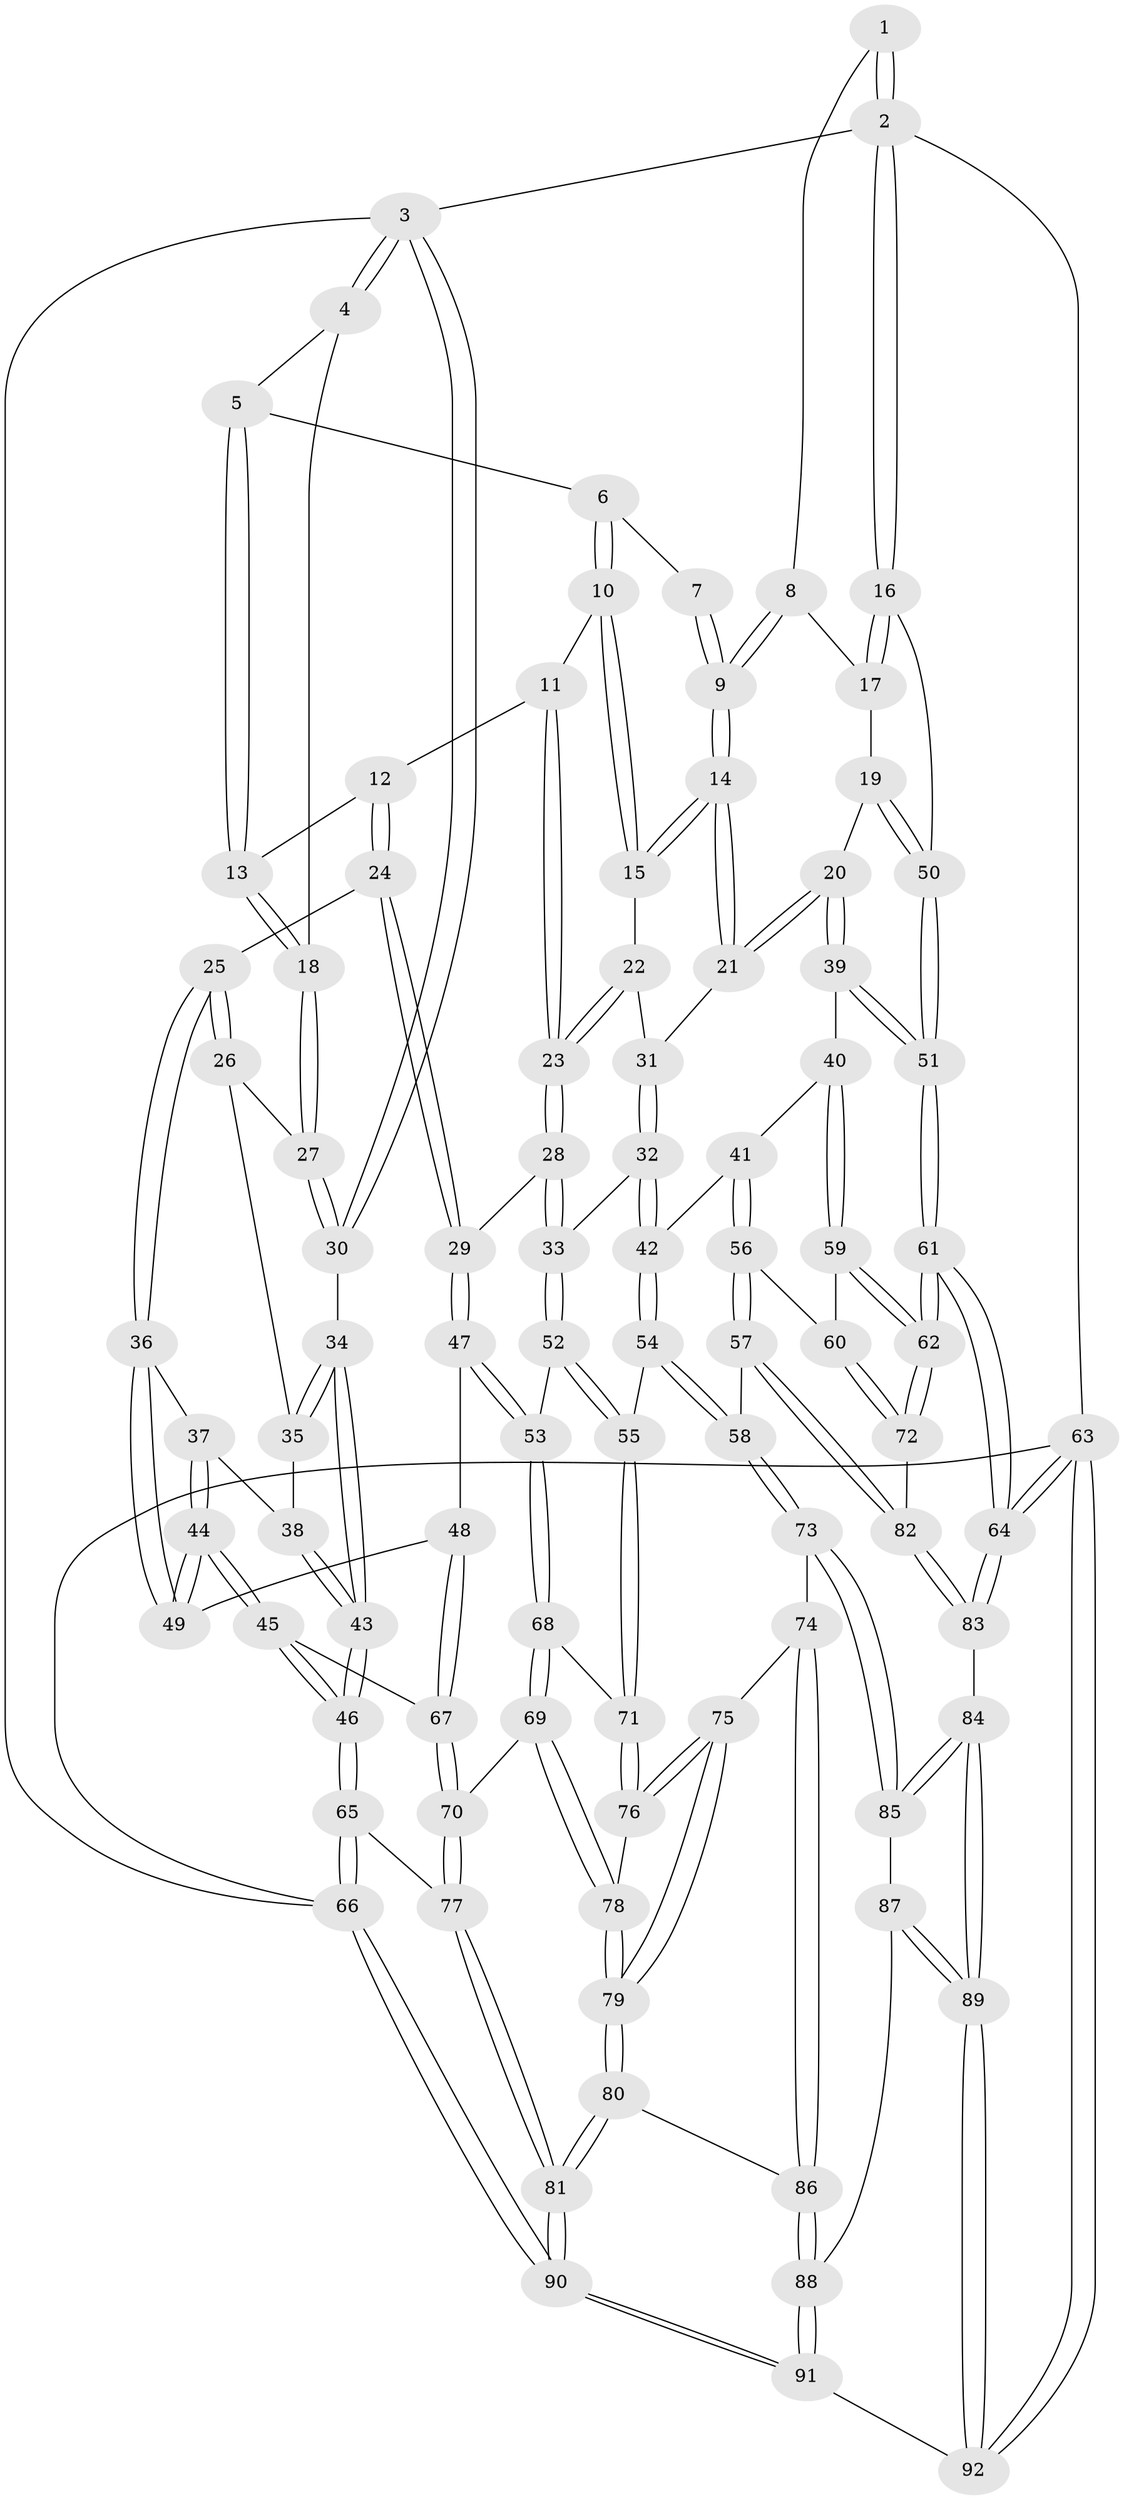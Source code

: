 // coarse degree distribution, {4: 0.45098039215686275, 6: 0.0784313725490196, 3: 0.17647058823529413, 5: 0.29411764705882354}
// Generated by graph-tools (version 1.1) at 2025/24/03/03/25 07:24:35]
// undirected, 92 vertices, 227 edges
graph export_dot {
graph [start="1"]
  node [color=gray90,style=filled];
  1 [pos="+0.8982709070548991+0"];
  2 [pos="+1+0"];
  3 [pos="+0+0"];
  4 [pos="+0+0"];
  5 [pos="+0.27419891917992284+0"];
  6 [pos="+0.5260682923772794+0"];
  7 [pos="+0.5974285678729755+0"];
  8 [pos="+0.8701719631225425+0"];
  9 [pos="+0.7134176731835473+0.15143207836096076"];
  10 [pos="+0.4910908124137028+0.0700758669102818"];
  11 [pos="+0.35591306151352+0.13119973593652093"];
  12 [pos="+0.26696167472030663+0.10227135379140076"];
  13 [pos="+0.24586917013204707+0.07804175407588114"];
  14 [pos="+0.7128050039261417+0.1693682728631543"];
  15 [pos="+0.5277143783452132+0.13111698944921943"];
  16 [pos="+1+0.20557995253561615"];
  17 [pos="+0.9063538550203956+0.07714675389618394"];
  18 [pos="+0.1145212840215288+0.13338751546432717"];
  19 [pos="+0.7827558975579916+0.2305877784476465"];
  20 [pos="+0.7640094263668454+0.23784030690374258"];
  21 [pos="+0.7139927447585536+0.17168223455250725"];
  22 [pos="+0.496200891539213+0.2121786481125789"];
  23 [pos="+0.42709823920953166+0.27737171968937285"];
  24 [pos="+0.2611299846621398+0.23207895706976361"];
  25 [pos="+0.189899367200832+0.2915862967230788"];
  26 [pos="+0.09136698491221702+0.1858440213069695"];
  27 [pos="+0.11224434663111015+0.13590280163993282"];
  28 [pos="+0.4189608614885094+0.3109790969035115"];
  29 [pos="+0.38377549796853594+0.32418695536608744"];
  30 [pos="+0+0"];
  31 [pos="+0.562840693914537+0.24671625407096753"];
  32 [pos="+0.585044203002372+0.38184923590107056"];
  33 [pos="+0.5213538070516321+0.38840770381454187"];
  34 [pos="+0+0.22377441694636976"];
  35 [pos="+0.07783463417704557+0.19537561922656674"];
  36 [pos="+0.1878679379881819+0.3178255712856416"];
  37 [pos="+0.0946205354213226+0.3267913114630213"];
  38 [pos="+0.06033758534775144+0.28299734967957135"];
  39 [pos="+0.7546198375432622+0.30354132501171044"];
  40 [pos="+0.710421559998121+0.3613632770938292"];
  41 [pos="+0.6229186855287147+0.3857434283215205"];
  42 [pos="+0.6193866285748915+0.3858875094394577"];
  43 [pos="+0+0.46921604371971265"];
  44 [pos="+0.04335298206372681+0.45191028351007917"];
  45 [pos="+0+0.4961034216649251"];
  46 [pos="+0+0.5751132561271729"];
  47 [pos="+0.2969385918280164+0.4159921051429017"];
  48 [pos="+0.26687989195335954+0.41937454305226163"];
  49 [pos="+0.21407632818585132+0.3854818943826039"];
  50 [pos="+1+0.22447807915106377"];
  51 [pos="+1+0.5298819459596396"];
  52 [pos="+0.47555116781315193+0.5003189024909546"];
  53 [pos="+0.37416274088977075+0.5122601615948079"];
  54 [pos="+0.5589597084446407+0.5856698290205311"];
  55 [pos="+0.48627291921377325+0.5198093509846765"];
  56 [pos="+0.6391735270204829+0.6247701264655541"];
  57 [pos="+0.6234566435319455+0.6451585623651078"];
  58 [pos="+0.6038391614467863+0.6516350423215147"];
  59 [pos="+0.7230404778653509+0.39950215814539236"];
  60 [pos="+0.7504783943649819+0.5376566956384882"];
  61 [pos="+1+0.5962276934066102"];
  62 [pos="+1+0.595226262971762"];
  63 [pos="+1+1"];
  64 [pos="+1+1"];
  65 [pos="+0+0.6093025076401181"];
  66 [pos="+0+1"];
  67 [pos="+0.2191480448406895+0.5182213997356595"];
  68 [pos="+0.353355527859397+0.5800793606492862"];
  69 [pos="+0.26192368983391134+0.6305927290119027"];
  70 [pos="+0.2344070317458706+0.6184129579195848"];
  71 [pos="+0.4242804788642622+0.6398714298439306"];
  72 [pos="+0.9056736797737186+0.6021164349966815"];
  73 [pos="+0.5701883185193538+0.6943872159951956"];
  74 [pos="+0.4846305947097692+0.7235819556640586"];
  75 [pos="+0.45914489476971165+0.7091241062724124"];
  76 [pos="+0.4578106173734942+0.7077070836773911"];
  77 [pos="+0.021053716329052334+0.6956401732718984"];
  78 [pos="+0.2794333690553107+0.6711500038475496"];
  79 [pos="+0.28056936209037153+0.78040277132646"];
  80 [pos="+0.2644235600506249+0.8239292337628434"];
  81 [pos="+0.18207883317143228+0.8778410220208098"];
  82 [pos="+0.7530568039624008+0.715443893540915"];
  83 [pos="+0.7848249938220407+0.876302369121017"];
  84 [pos="+0.7302909643658985+0.8713256221665932"];
  85 [pos="+0.6338029529031318+0.8267561703345016"];
  86 [pos="+0.44506326346162195+0.8686388006214516"];
  87 [pos="+0.5957932500906596+0.8594234837301161"];
  88 [pos="+0.45192172166373995+0.8857790045286702"];
  89 [pos="+0.5897314984407731+0.9780241868964762"];
  90 [pos="+0.1546601304906305+1"];
  91 [pos="+0.4632661883373705+1"];
  92 [pos="+0.4853535462480412+1"];
  1 -- 2;
  1 -- 2;
  1 -- 8;
  2 -- 3;
  2 -- 16;
  2 -- 16;
  2 -- 63;
  3 -- 4;
  3 -- 4;
  3 -- 30;
  3 -- 30;
  3 -- 66;
  4 -- 5;
  4 -- 18;
  5 -- 6;
  5 -- 13;
  5 -- 13;
  6 -- 7;
  6 -- 10;
  6 -- 10;
  7 -- 9;
  7 -- 9;
  8 -- 9;
  8 -- 9;
  8 -- 17;
  9 -- 14;
  9 -- 14;
  10 -- 11;
  10 -- 15;
  10 -- 15;
  11 -- 12;
  11 -- 23;
  11 -- 23;
  12 -- 13;
  12 -- 24;
  12 -- 24;
  13 -- 18;
  13 -- 18;
  14 -- 15;
  14 -- 15;
  14 -- 21;
  14 -- 21;
  15 -- 22;
  16 -- 17;
  16 -- 17;
  16 -- 50;
  17 -- 19;
  18 -- 27;
  18 -- 27;
  19 -- 20;
  19 -- 50;
  19 -- 50;
  20 -- 21;
  20 -- 21;
  20 -- 39;
  20 -- 39;
  21 -- 31;
  22 -- 23;
  22 -- 23;
  22 -- 31;
  23 -- 28;
  23 -- 28;
  24 -- 25;
  24 -- 29;
  24 -- 29;
  25 -- 26;
  25 -- 26;
  25 -- 36;
  25 -- 36;
  26 -- 27;
  26 -- 35;
  27 -- 30;
  27 -- 30;
  28 -- 29;
  28 -- 33;
  28 -- 33;
  29 -- 47;
  29 -- 47;
  30 -- 34;
  31 -- 32;
  31 -- 32;
  32 -- 33;
  32 -- 42;
  32 -- 42;
  33 -- 52;
  33 -- 52;
  34 -- 35;
  34 -- 35;
  34 -- 43;
  34 -- 43;
  35 -- 38;
  36 -- 37;
  36 -- 49;
  36 -- 49;
  37 -- 38;
  37 -- 44;
  37 -- 44;
  38 -- 43;
  38 -- 43;
  39 -- 40;
  39 -- 51;
  39 -- 51;
  40 -- 41;
  40 -- 59;
  40 -- 59;
  41 -- 42;
  41 -- 56;
  41 -- 56;
  42 -- 54;
  42 -- 54;
  43 -- 46;
  43 -- 46;
  44 -- 45;
  44 -- 45;
  44 -- 49;
  44 -- 49;
  45 -- 46;
  45 -- 46;
  45 -- 67;
  46 -- 65;
  46 -- 65;
  47 -- 48;
  47 -- 53;
  47 -- 53;
  48 -- 49;
  48 -- 67;
  48 -- 67;
  50 -- 51;
  50 -- 51;
  51 -- 61;
  51 -- 61;
  52 -- 53;
  52 -- 55;
  52 -- 55;
  53 -- 68;
  53 -- 68;
  54 -- 55;
  54 -- 58;
  54 -- 58;
  55 -- 71;
  55 -- 71;
  56 -- 57;
  56 -- 57;
  56 -- 60;
  57 -- 58;
  57 -- 82;
  57 -- 82;
  58 -- 73;
  58 -- 73;
  59 -- 60;
  59 -- 62;
  59 -- 62;
  60 -- 72;
  60 -- 72;
  61 -- 62;
  61 -- 62;
  61 -- 64;
  61 -- 64;
  62 -- 72;
  62 -- 72;
  63 -- 64;
  63 -- 64;
  63 -- 92;
  63 -- 92;
  63 -- 66;
  64 -- 83;
  64 -- 83;
  65 -- 66;
  65 -- 66;
  65 -- 77;
  66 -- 90;
  66 -- 90;
  67 -- 70;
  67 -- 70;
  68 -- 69;
  68 -- 69;
  68 -- 71;
  69 -- 70;
  69 -- 78;
  69 -- 78;
  70 -- 77;
  70 -- 77;
  71 -- 76;
  71 -- 76;
  72 -- 82;
  73 -- 74;
  73 -- 85;
  73 -- 85;
  74 -- 75;
  74 -- 86;
  74 -- 86;
  75 -- 76;
  75 -- 76;
  75 -- 79;
  75 -- 79;
  76 -- 78;
  77 -- 81;
  77 -- 81;
  78 -- 79;
  78 -- 79;
  79 -- 80;
  79 -- 80;
  80 -- 81;
  80 -- 81;
  80 -- 86;
  81 -- 90;
  81 -- 90;
  82 -- 83;
  82 -- 83;
  83 -- 84;
  84 -- 85;
  84 -- 85;
  84 -- 89;
  84 -- 89;
  85 -- 87;
  86 -- 88;
  86 -- 88;
  87 -- 88;
  87 -- 89;
  87 -- 89;
  88 -- 91;
  88 -- 91;
  89 -- 92;
  89 -- 92;
  90 -- 91;
  90 -- 91;
  91 -- 92;
}
